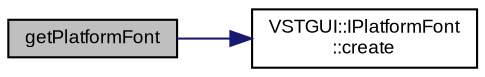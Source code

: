 digraph "getPlatformFont"
{
  bgcolor="transparent";
  edge [fontname="Arial",fontsize="9",labelfontname="Arial",labelfontsize="9"];
  node [fontname="Arial",fontsize="9",shape=record];
  rankdir="LR";
  Node1 [label="getPlatformFont",height=0.2,width=0.4,color="black", fillcolor="grey75", style="filled" fontcolor="black"];
  Node1 -> Node2 [color="midnightblue",fontsize="9",style="solid",fontname="Arial"];
  Node2 [label="VSTGUI::IPlatformFont\l::create",height=0.2,width=0.4,color="black",URL="$class_v_s_t_g_u_i_1_1_i_platform_font.html#ab5bbf6b04fd98135937c67851192d639"];
}
